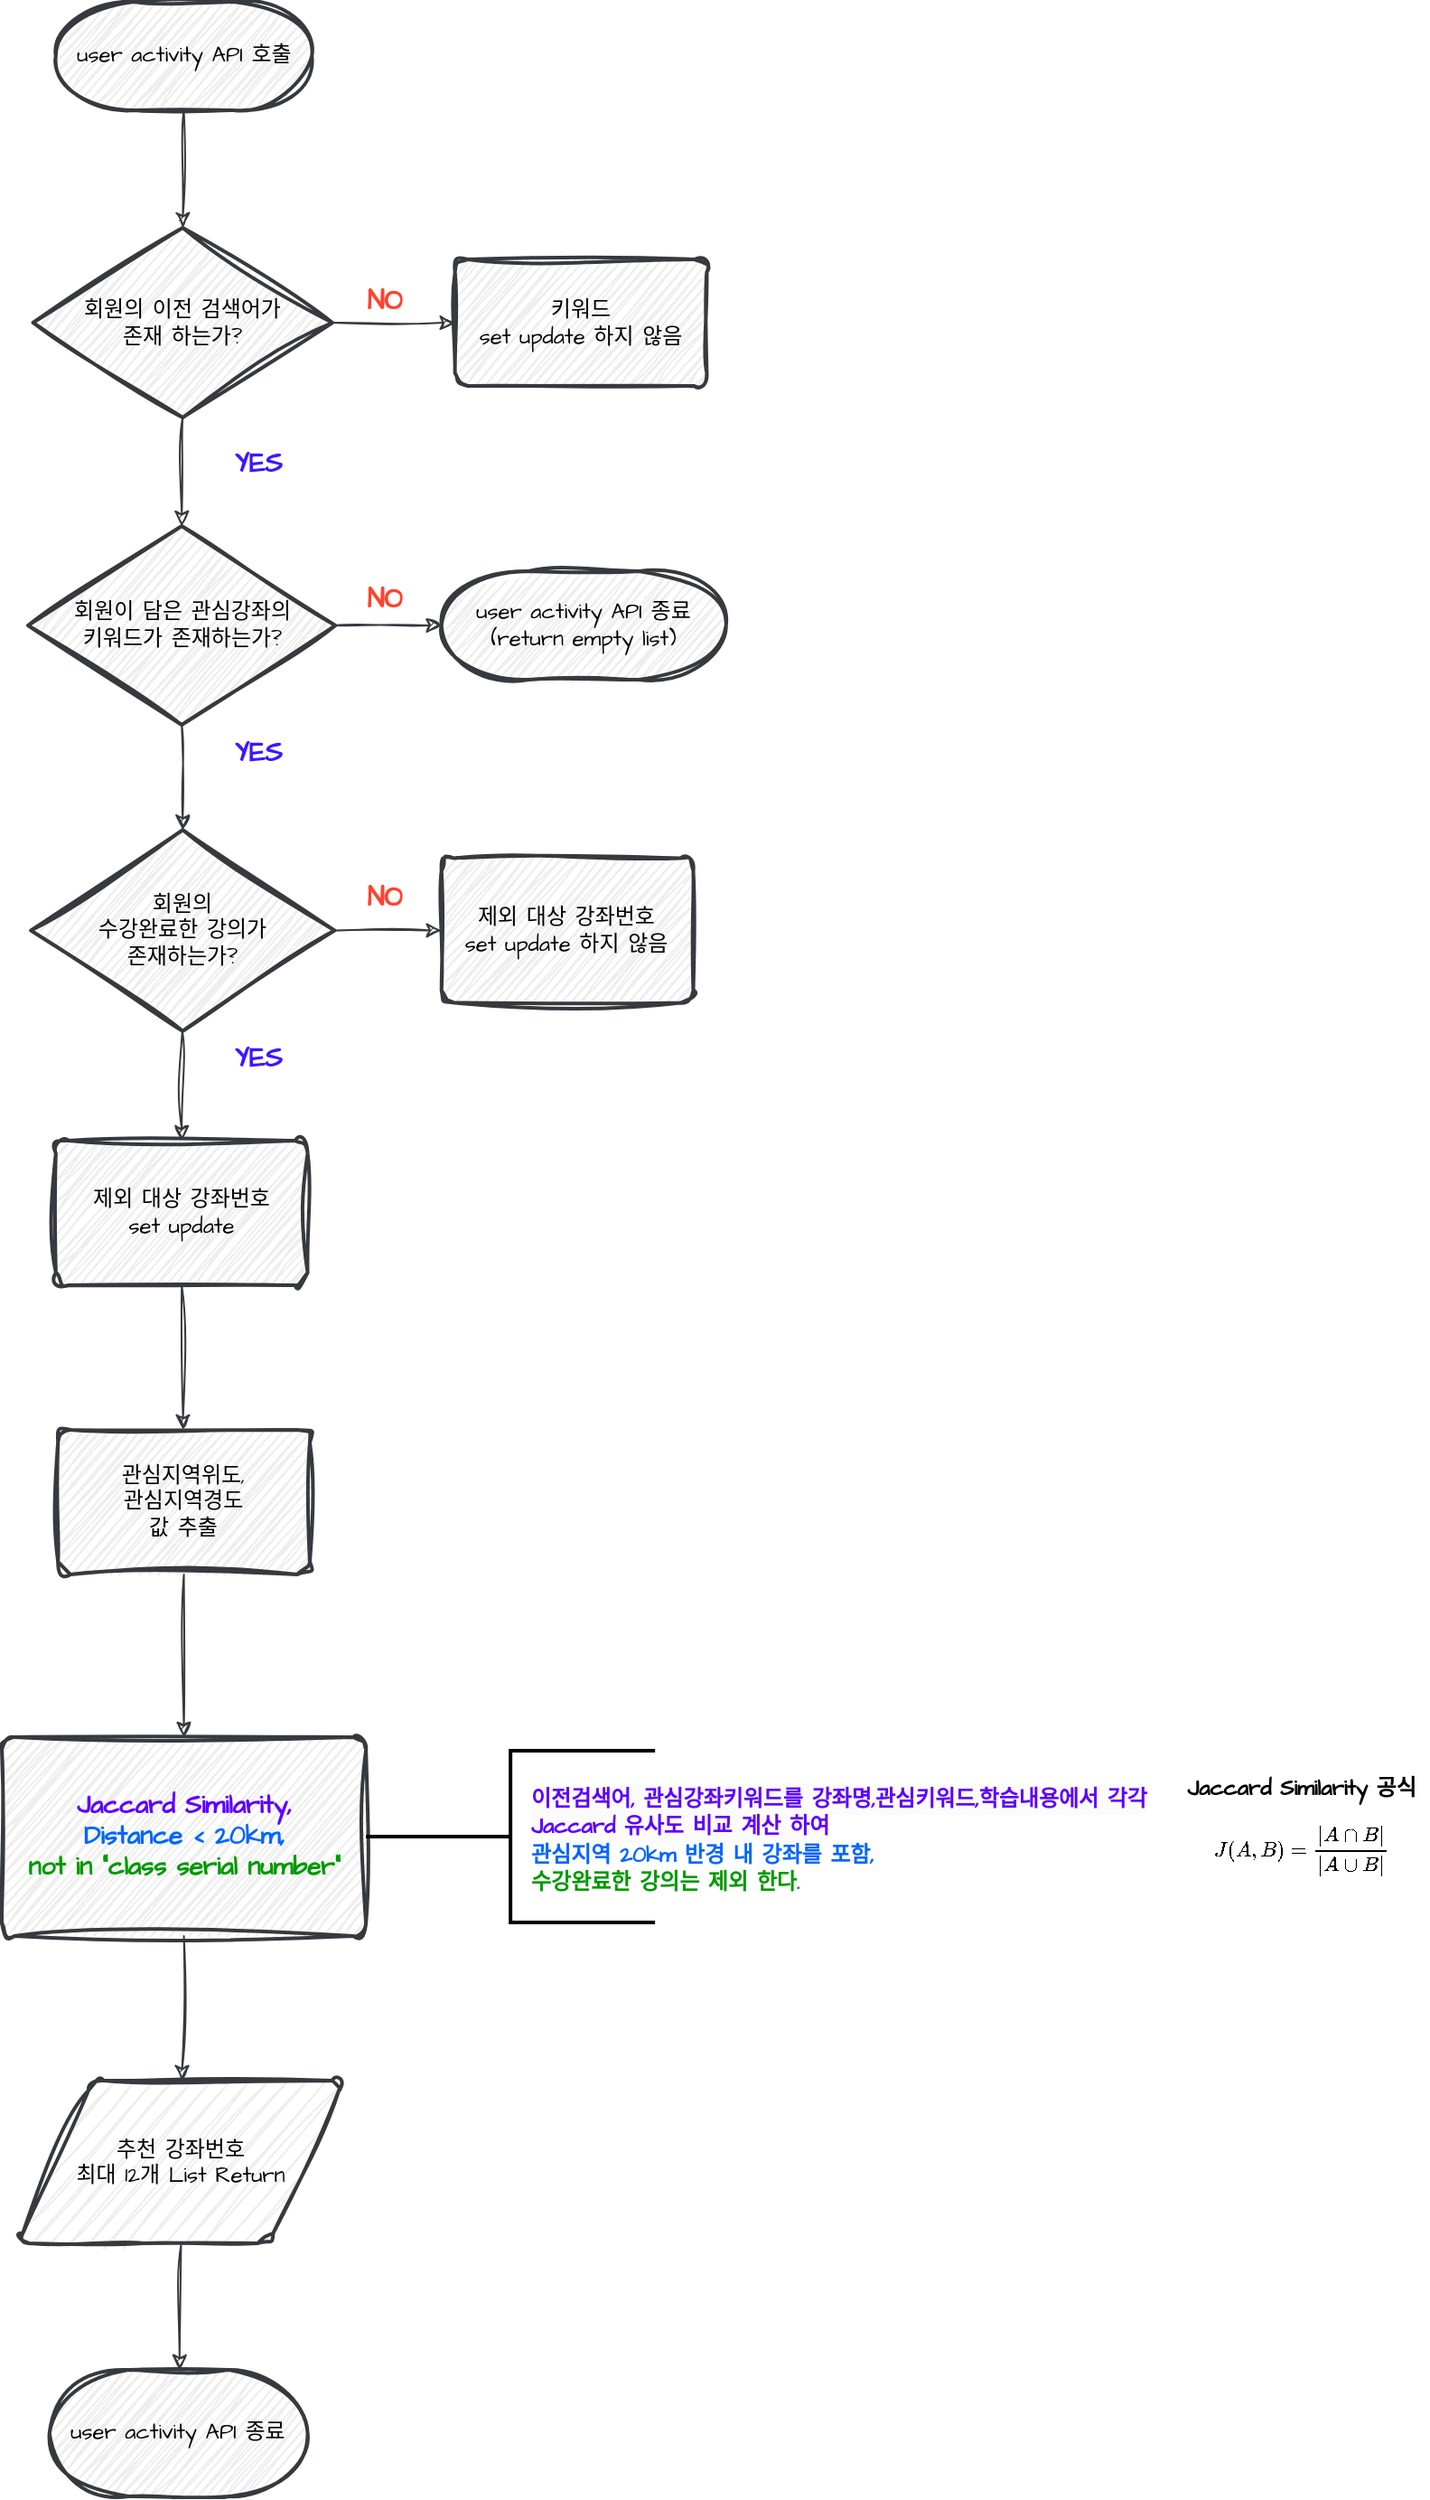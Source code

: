 <mxfile version="24.6.4" type="github">
  <diagram name="Page-1" id="2YBvvXClWsGukQMizWep">
    <mxGraphModel dx="1615" dy="3003" grid="1" gridSize="10" guides="1" tooltips="1" connect="1" arrows="1" fold="1" page="1" pageScale="1" pageWidth="850" pageHeight="1100" math="1" shadow="0">
      <root>
        <mxCell id="0" />
        <mxCell id="1" parent="0" />
        <mxCell id="5lkBCsI64QURFf4J93A5-30" value="user activity API 호출" style="strokeWidth=2;html=1;shape=mxgraph.flowchart.terminator;whiteSpace=wrap;sketch=1;hachureGap=4;jiggle=2;curveFitting=1;fontFamily=Architects Daughter;fontSource=https%3A%2F%2Ffonts.googleapis.com%2Fcss%3Ffamily%3DArchitects%2BDaughter;labelBackgroundColor=none;fontStyle=0;fillColor=#eeeeee;strokeColor=#36393d;" parent="1" vertex="1">
          <mxGeometry x="59.89" y="-2170" width="141.72" height="60" as="geometry" />
        </mxCell>
        <mxCell id="5lkBCsI64QURFf4J93A5-31" value="" style="endArrow=classic;html=1;rounded=0;sketch=1;hachureGap=4;jiggle=2;curveFitting=1;fontFamily=Architects Daughter;fontSource=https%3A%2F%2Ffonts.googleapis.com%2Fcss%3Ffamily%3DArchitects%2BDaughter;exitX=0.5;exitY=1;exitDx=0;exitDy=0;exitPerimeter=0;entryX=0.5;entryY=0;entryDx=0;entryDy=0;entryPerimeter=0;fillColor=#eeeeee;strokeColor=#36393d;" parent="1" source="5lkBCsI64QURFf4J93A5-30" target="5lkBCsI64QURFf4J93A5-32" edge="1">
          <mxGeometry width="50" height="50" relative="1" as="geometry">
            <mxPoint x="130.36" y="-2080" as="sourcePoint" />
            <mxPoint x="130.78" y="-2060" as="targetPoint" />
          </mxGeometry>
        </mxCell>
        <mxCell id="5lkBCsI64QURFf4J93A5-32" value="회원의 이전 검색어가&lt;div&gt;존재 하는가?&lt;/div&gt;" style="strokeWidth=2;html=1;shape=mxgraph.flowchart.decision;whiteSpace=wrap;sketch=1;hachureGap=4;jiggle=2;curveFitting=1;fontFamily=Architects Daughter;fontSource=https%3A%2F%2Ffonts.googleapis.com%2Fcss%3Ffamily%3DArchitects%2BDaughter;fillColor=#eeeeee;strokeColor=#36393d;" parent="1" vertex="1">
          <mxGeometry x="47.31" y="-2045" width="165.67" height="105" as="geometry" />
        </mxCell>
        <mxCell id="5lkBCsI64QURFf4J93A5-33" value="" style="endArrow=classic;html=1;rounded=0;sketch=1;hachureGap=4;jiggle=2;curveFitting=1;fontFamily=Architects Daughter;fontSource=https%3A%2F%2Ffonts.googleapis.com%2Fcss%3Ffamily%3DArchitects%2BDaughter;exitX=1;exitY=0.5;exitDx=0;exitDy=0;exitPerimeter=0;entryX=0;entryY=0.5;entryDx=0;entryDy=0;fillColor=#eeeeee;strokeColor=#36393d;" parent="1" source="5lkBCsI64QURFf4J93A5-32" target="5lkBCsI64QURFf4J93A5-59" edge="1">
          <mxGeometry width="50" height="50" relative="1" as="geometry">
            <mxPoint x="395.78" y="-1970" as="sourcePoint" />
            <mxPoint x="272.03" y="-2000" as="targetPoint" />
          </mxGeometry>
        </mxCell>
        <mxCell id="5lkBCsI64QURFf4J93A5-34" value="YES" style="text;html=1;align=center;verticalAlign=middle;whiteSpace=wrap;rounded=0;fontFamily=Architects Daughter;fontSource=https%3A%2F%2Ffonts.googleapis.com%2Fcss%3Ffamily%3DArchitects%2BDaughter;fontSize=15;fillColor=none;fontStyle=1;fontColor=#3E17FF;" parent="1" vertex="1">
          <mxGeometry x="142.11" y="-1930" width="60" height="30" as="geometry" />
        </mxCell>
        <mxCell id="5lkBCsI64QURFf4J93A5-35" value="" style="endArrow=classic;html=1;rounded=0;sketch=1;hachureGap=4;jiggle=2;curveFitting=1;fontFamily=Architects Daughter;fontSource=https%3A%2F%2Ffonts.googleapis.com%2Fcss%3Ffamily%3DArchitects%2BDaughter;exitX=0.5;exitY=1;exitDx=0;exitDy=0;exitPerimeter=0;entryX=0.5;entryY=0;entryDx=0;entryDy=0;entryPerimeter=0;fillColor=#eeeeee;strokeColor=#36393d;" parent="1" source="5lkBCsI64QURFf4J93A5-32" target="5lkBCsI64QURFf4J93A5-37" edge="1">
          <mxGeometry width="50" height="50" relative="1" as="geometry">
            <mxPoint x="205.78" y="-1995" as="sourcePoint" />
            <mxPoint x="131.03" y="-1920" as="targetPoint" />
          </mxGeometry>
        </mxCell>
        <mxCell id="5lkBCsI64QURFf4J93A5-37" value="회원이 담은 관심강좌의&lt;div&gt;키워드가 존재하는가?&lt;/div&gt;" style="strokeWidth=2;html=1;shape=mxgraph.flowchart.decision;whiteSpace=wrap;sketch=1;hachureGap=4;jiggle=2;curveFitting=1;fontFamily=Architects Daughter;fontSource=https%3A%2F%2Ffonts.googleapis.com%2Fcss%3Ffamily%3DArchitects%2BDaughter;fillColor=#eeeeee;strokeColor=#36393d;" parent="1" vertex="1">
          <mxGeometry x="44.52" y="-1880" width="170.15" height="110" as="geometry" />
        </mxCell>
        <mxCell id="5lkBCsI64QURFf4J93A5-38" value="" style="endArrow=classic;html=1;rounded=0;sketch=1;hachureGap=4;jiggle=2;curveFitting=1;fontFamily=Architects Daughter;fontSource=https%3A%2F%2Ffonts.googleapis.com%2Fcss%3Ffamily%3DArchitects%2BDaughter;exitX=1;exitY=0.5;exitDx=0;exitDy=0;exitPerimeter=0;entryX=0;entryY=0.5;entryDx=0;entryDy=0;entryPerimeter=0;fillColor=#eeeeee;strokeColor=#36393d;" parent="1" source="5lkBCsI64QURFf4J93A5-37" target="5lkBCsI64QURFf4J93A5-41" edge="1">
          <mxGeometry width="50" height="50" relative="1" as="geometry">
            <mxPoint x="463.36" y="-1937.5" as="sourcePoint" />
            <mxPoint x="273.36" y="-1843.5" as="targetPoint" />
          </mxGeometry>
        </mxCell>
        <mxCell id="5lkBCsI64QURFf4J93A5-39" value="NO" style="text;html=1;align=center;verticalAlign=middle;whiteSpace=wrap;rounded=0;fontFamily=Architects Daughter;fontSource=https%3A%2F%2Ffonts.googleapis.com%2Fcss%3Ffamily%3DArchitects%2BDaughter;fontSize=15;fillColor=none;fontStyle=1;fontColor=#FF432E;" parent="1" vertex="1">
          <mxGeometry x="212.03" y="-2020" width="60" height="30" as="geometry" />
        </mxCell>
        <mxCell id="5lkBCsI64QURFf4J93A5-41" value="user activity API&amp;nbsp;&lt;span style=&quot;background-color: initial;&quot;&gt;종료&lt;/span&gt;&lt;div&gt;&lt;span style=&quot;background-color: initial;&quot;&gt;(return empty list)&lt;/span&gt;&lt;/div&gt;" style="strokeWidth=2;html=1;shape=mxgraph.flowchart.terminator;whiteSpace=wrap;sketch=1;hachureGap=4;jiggle=2;curveFitting=1;fontFamily=Architects Daughter;fontSource=https%3A%2F%2Ffonts.googleapis.com%2Fcss%3Ffamily%3DArchitects%2BDaughter;fillColor=#eeeeee;strokeColor=#36393d;" parent="1" vertex="1">
          <mxGeometry x="273.36" y="-1855" width="157.5" height="60" as="geometry" />
        </mxCell>
        <mxCell id="5lkBCsI64QURFf4J93A5-42" value="&lt;div&gt;관심지역위도,&lt;/div&gt;&lt;div&gt;관심지역경도&lt;/div&gt;&lt;div&gt;값 추출&lt;/div&gt;" style="rounded=1;whiteSpace=wrap;html=1;absoluteArcSize=1;arcSize=14;strokeWidth=2;sketch=1;hachureGap=4;jiggle=2;curveFitting=1;fontFamily=Architects Daughter;fontSource=https%3A%2F%2Ffonts.googleapis.com%2Fcss%3Ffamily%3DArchitects%2BDaughter;fillColor=#eeeeee;strokeColor=#36393d;" parent="1" vertex="1">
          <mxGeometry x="61.09" y="-1380" width="139.38" height="80" as="geometry" />
        </mxCell>
        <mxCell id="5lkBCsI64QURFf4J93A5-43" value="" style="endArrow=classic;html=1;rounded=0;sketch=1;hachureGap=4;jiggle=2;curveFitting=1;fontFamily=Architects Daughter;fontSource=https%3A%2F%2Ffonts.googleapis.com%2Fcss%3Ffamily%3DArchitects%2BDaughter;fillColor=#eeeeee;strokeColor=#36393d;entryX=0.5;entryY=0;entryDx=0;entryDy=0;entryPerimeter=0;exitX=0.5;exitY=1;exitDx=0;exitDy=0;exitPerimeter=0;" parent="1" source="5lkBCsI64QURFf4J93A5-37" target="5lkBCsI64QURFf4J93A5-61" edge="1">
          <mxGeometry width="50" height="50" relative="1" as="geometry">
            <mxPoint x="130" y="-1620" as="sourcePoint" />
            <mxPoint x="130" y="-1520" as="targetPoint" />
          </mxGeometry>
        </mxCell>
        <mxCell id="5lkBCsI64QURFf4J93A5-49" value="&lt;font style=&quot;font-size: 14px;&quot; color=&quot;#5d00ff&quot;&gt;&lt;b style=&quot;&quot;&gt;Jaccard Similarity,&lt;/b&gt;&lt;/font&gt;&lt;div style=&quot;font-size: 14px;&quot;&gt;&lt;font style=&quot;font-size: 14px;&quot; color=&quot;#0066ff&quot;&gt;&lt;b&gt;Distance &amp;lt; 20km,&lt;/b&gt;&lt;/font&gt;&lt;/div&gt;&lt;div style=&quot;font-size: 14px;&quot;&gt;&lt;font style=&quot;font-size: 14px;&quot; color=&quot;#009900&quot;&gt;&lt;b style=&quot;&quot;&gt;not in &quot;class serial number&quot;&lt;/b&gt;&lt;/font&gt;&lt;/div&gt;" style="rounded=1;whiteSpace=wrap;html=1;absoluteArcSize=1;arcSize=14;strokeWidth=2;sketch=1;hachureGap=4;jiggle=2;curveFitting=1;fontFamily=Architects Daughter;fontSource=https%3A%2F%2Ffonts.googleapis.com%2Fcss%3Ffamily%3DArchitects%2BDaughter;fillColor=#eeeeee;strokeColor=#36393d;" parent="1" vertex="1">
          <mxGeometry x="30.0" y="-1210" width="201.57" height="110" as="geometry" />
        </mxCell>
        <mxCell id="5lkBCsI64QURFf4J93A5-51" value="" style="endArrow=classic;html=1;rounded=0;sketch=1;hachureGap=4;jiggle=2;curveFitting=1;fontFamily=Architects Daughter;fontSource=https%3A%2F%2Ffonts.googleapis.com%2Fcss%3Ffamily%3DArchitects%2BDaughter;exitX=0.5;exitY=1;exitDx=0;exitDy=0;fillColor=#eeeeee;strokeColor=#36393d;" parent="1" source="5lkBCsI64QURFf4J93A5-49" target="itHvO3yv1iaRsfIF7ifD-6" edge="1">
          <mxGeometry width="50" height="50" relative="1" as="geometry">
            <mxPoint x="129.18" y="-810" as="sourcePoint" />
            <mxPoint x="129.58" y="-1020" as="targetPoint" />
          </mxGeometry>
        </mxCell>
        <mxCell id="5lkBCsI64QURFf4J93A5-53" value="NO" style="text;html=1;align=center;verticalAlign=middle;whiteSpace=wrap;rounded=0;fontFamily=Architects Daughter;fontSource=https%3A%2F%2Ffonts.googleapis.com%2Fcss%3Ffamily%3DArchitects%2BDaughter;fontSize=15;fillColor=none;fontStyle=1;fontColor=#FF432E;" parent="1" vertex="1">
          <mxGeometry x="212.03" y="-1855" width="60" height="30" as="geometry" />
        </mxCell>
        <mxCell id="5lkBCsI64QURFf4J93A5-55" value="YES" style="text;html=1;align=center;verticalAlign=middle;whiteSpace=wrap;rounded=0;fontFamily=Architects Daughter;fontSource=https%3A%2F%2Ffonts.googleapis.com%2Fcss%3Ffamily%3DArchitects%2BDaughter;fontSize=15;fillColor=none;fontStyle=1;fontColor=#3E17FF;" parent="1" vertex="1">
          <mxGeometry x="142.11" y="-1770" width="60" height="30" as="geometry" />
        </mxCell>
        <mxCell id="5lkBCsI64QURFf4J93A5-57" value="user activity API 종료" style="strokeWidth=2;html=1;shape=mxgraph.flowchart.terminator;whiteSpace=wrap;sketch=1;hachureGap=4;jiggle=2;curveFitting=1;fontFamily=Architects Daughter;fontSource=https%3A%2F%2Ffonts.googleapis.com%2Fcss%3Ffamily%3DArchitects%2BDaughter;labelBackgroundColor=none;fontStyle=0;fillColor=#eeeeee;strokeColor=#36393d;" parent="1" vertex="1">
          <mxGeometry x="56.36" y="-860" width="142.92" height="70" as="geometry" />
        </mxCell>
        <mxCell id="5lkBCsI64QURFf4J93A5-58" value="" style="endArrow=classic;html=1;rounded=0;sketch=1;hachureGap=4;jiggle=2;curveFitting=1;fontFamily=Architects Daughter;fontSource=https%3A%2F%2Ffonts.googleapis.com%2Fcss%3Ffamily%3DArchitects%2BDaughter;exitX=0.446;exitY=1.01;exitDx=0;exitDy=0;fillColor=#eeeeee;strokeColor=#36393d;exitPerimeter=0;" parent="1" target="5lkBCsI64QURFf4J93A5-57" edge="1">
          <mxGeometry width="50" height="50" relative="1" as="geometry">
            <mxPoint x="129.22" y="-929.1" as="sourcePoint" />
            <mxPoint x="128.64" y="-870" as="targetPoint" />
          </mxGeometry>
        </mxCell>
        <mxCell id="5lkBCsI64QURFf4J93A5-59" value="&lt;div&gt;키워드&lt;/div&gt;&lt;div&gt;set update 하지 않음&lt;/div&gt;" style="rounded=1;whiteSpace=wrap;html=1;absoluteArcSize=1;arcSize=14;strokeWidth=2;sketch=1;hachureGap=4;jiggle=2;curveFitting=1;fontFamily=Architects Daughter;fontSource=https%3A%2F%2Ffonts.googleapis.com%2Fcss%3Ffamily%3DArchitects%2BDaughter;fillColor=#eeeeee;strokeColor=#36393d;" parent="1" vertex="1">
          <mxGeometry x="280.84" y="-2027.5" width="139.38" height="70" as="geometry" />
        </mxCell>
        <mxCell id="5lkBCsI64QURFf4J93A5-61" value="회원의&lt;div&gt;수강완료한&amp;nbsp;&lt;span style=&quot;background-color: initial;&quot;&gt;강의가&lt;/span&gt;&lt;/div&gt;&lt;div&gt;&lt;span style=&quot;background-color: initial;&quot;&gt;존재하는가?&lt;/span&gt;&lt;/div&gt;" style="strokeWidth=2;html=1;shape=mxgraph.flowchart.decision;whiteSpace=wrap;sketch=1;hachureGap=4;jiggle=2;curveFitting=1;fontFamily=Architects Daughter;fontSource=https%3A%2F%2Ffonts.googleapis.com%2Fcss%3Ffamily%3DArchitects%2BDaughter;fillColor=#eeeeee;strokeColor=#36393d;" parent="1" vertex="1">
          <mxGeometry x="46.12" y="-1711.88" width="168.06" height="111.25" as="geometry" />
        </mxCell>
        <mxCell id="5lkBCsI64QURFf4J93A5-62" value="" style="endArrow=classic;html=1;rounded=0;sketch=1;hachureGap=4;jiggle=2;curveFitting=1;fontFamily=Architects Daughter;fontSource=https%3A%2F%2Ffonts.googleapis.com%2Fcss%3Ffamily%3DArchitects%2BDaughter;entryX=0.5;entryY=0;entryDx=0;entryDy=0;fillColor=#eeeeee;strokeColor=#36393d;" parent="1" source="5lkBCsI64QURFf4J93A5-61" target="5lkBCsI64QURFf4J93A5-65" edge="1">
          <mxGeometry width="50" height="50" relative="1" as="geometry">
            <mxPoint x="129.67" y="-1610" as="sourcePoint" />
            <mxPoint x="129.67" y="-1560" as="targetPoint" />
          </mxGeometry>
        </mxCell>
        <mxCell id="5lkBCsI64QURFf4J93A5-63" value="" style="endArrow=classic;html=1;rounded=0;sketch=1;hachureGap=4;jiggle=2;curveFitting=1;fontFamily=Architects Daughter;fontSource=https%3A%2F%2Ffonts.googleapis.com%2Fcss%3Ffamily%3DArchitects%2BDaughter;exitX=1;exitY=0.5;exitDx=0;exitDy=0;exitPerimeter=0;entryX=0;entryY=0.5;entryDx=0;entryDy=0;fillColor=#eeeeee;strokeColor=#36393d;" parent="1" source="5lkBCsI64QURFf4J93A5-61" target="5lkBCsI64QURFf4J93A5-64" edge="1">
          <mxGeometry width="50" height="50" relative="1" as="geometry">
            <mxPoint x="210.78" y="-1656.67" as="sourcePoint" />
            <mxPoint x="271.78" y="-1657" as="targetPoint" />
          </mxGeometry>
        </mxCell>
        <mxCell id="5lkBCsI64QURFf4J93A5-64" value="제외 대상 강좌번호&lt;div&gt;set update 하지 않음&lt;/div&gt;" style="rounded=1;whiteSpace=wrap;html=1;absoluteArcSize=1;arcSize=14;strokeWidth=2;sketch=1;hachureGap=4;jiggle=2;curveFitting=1;fontFamily=Architects Daughter;fontSource=https%3A%2F%2Ffonts.googleapis.com%2Fcss%3Ffamily%3DArchitects%2BDaughter;fillColor=#eeeeee;strokeColor=#36393d;" parent="1" vertex="1">
          <mxGeometry x="273.36" y="-1696.25" width="139.38" height="80" as="geometry" />
        </mxCell>
        <mxCell id="5lkBCsI64QURFf4J93A5-65" value="제외 대상 강좌번호&lt;div&gt;set update&lt;/div&gt;" style="rounded=1;whiteSpace=wrap;html=1;absoluteArcSize=1;arcSize=14;strokeWidth=2;sketch=1;hachureGap=4;jiggle=2;curveFitting=1;fontFamily=Architects Daughter;fontSource=https%3A%2F%2Ffonts.googleapis.com%2Fcss%3Ffamily%3DArchitects%2BDaughter;fillColor=#eeeeee;strokeColor=#36393d;" parent="1" vertex="1">
          <mxGeometry x="59.9" y="-1540" width="139.38" height="80" as="geometry" />
        </mxCell>
        <mxCell id="5lkBCsI64QURFf4J93A5-66" value="NO" style="text;html=1;align=center;verticalAlign=middle;whiteSpace=wrap;rounded=0;fontFamily=Architects Daughter;fontSource=https%3A%2F%2Ffonts.googleapis.com%2Fcss%3Ffamily%3DArchitects%2BDaughter;fontSize=15;fillColor=none;fontStyle=1;fontColor=#FF432E;" parent="1" vertex="1">
          <mxGeometry x="212.03" y="-1690" width="60" height="30" as="geometry" />
        </mxCell>
        <mxCell id="5lkBCsI64QURFf4J93A5-67" value="YES" style="text;html=1;align=center;verticalAlign=middle;whiteSpace=wrap;rounded=0;fontFamily=Architects Daughter;fontSource=https%3A%2F%2Ffonts.googleapis.com%2Fcss%3Ffamily%3DArchitects%2BDaughter;fontSize=15;fillColor=none;fontStyle=1;fontColor=#3E17FF;" parent="1" vertex="1">
          <mxGeometry x="142.11" y="-1600.63" width="60" height="30" as="geometry" />
        </mxCell>
        <mxCell id="5lkBCsI64QURFf4J93A5-68" value="" style="endArrow=classic;html=1;rounded=0;sketch=1;hachureGap=4;jiggle=2;curveFitting=1;fontFamily=Architects Daughter;fontSource=https%3A%2F%2Ffonts.googleapis.com%2Fcss%3Ffamily%3DArchitects%2BDaughter;exitX=0.5;exitY=1;exitDx=0;exitDy=0;fillColor=#eeeeee;strokeColor=#36393d;" parent="1" source="5lkBCsI64QURFf4J93A5-65" target="5lkBCsI64QURFf4J93A5-42" edge="1">
          <mxGeometry width="50" height="50" relative="1" as="geometry">
            <mxPoint x="120" y="-1450" as="sourcePoint" />
            <mxPoint x="130" y="-1390" as="targetPoint" />
          </mxGeometry>
        </mxCell>
        <mxCell id="5lkBCsI64QURFf4J93A5-70" value="" style="endArrow=classic;html=1;rounded=0;sketch=1;hachureGap=4;jiggle=2;curveFitting=1;fontFamily=Architects Daughter;fontSource=https%3A%2F%2Ffonts.googleapis.com%2Fcss%3Ffamily%3DArchitects%2BDaughter;exitX=0.5;exitY=1;exitDx=0;exitDy=0;fillColor=#eeeeee;strokeColor=#36393d;" parent="1" source="5lkBCsI64QURFf4J93A5-42" target="5lkBCsI64QURFf4J93A5-49" edge="1">
          <mxGeometry width="50" height="50" relative="1" as="geometry">
            <mxPoint x="600" y="-1420" as="sourcePoint" />
            <mxPoint x="600" y="-1340" as="targetPoint" />
          </mxGeometry>
        </mxCell>
        <mxCell id="itHvO3yv1iaRsfIF7ifD-1" value="&lt;div&gt;&lt;b&gt;Jaccard Similarity 공식&lt;/b&gt;&lt;/div&gt;\[&lt;br&gt;J(A, B) = \frac{|A \cap B|}{|A \cup B|}&lt;br&gt;\]" style="rounded=1;whiteSpace=wrap;html=1;absoluteArcSize=1;arcSize=14;strokeWidth=2;sketch=1;hachureGap=4;jiggle=2;curveFitting=1;fontFamily=Architects Daughter;fontSource=https%3A%2F%2Ffonts.googleapis.com%2Fcss%3Ffamily%3DArchitects%2BDaughter;fillColor=none;strokeColor=none;" vertex="1" parent="1">
          <mxGeometry x="680" y="-1195" width="139.38" height="80" as="geometry" />
        </mxCell>
        <mxCell id="itHvO3yv1iaRsfIF7ifD-2" value="" style="strokeWidth=2;html=1;shape=mxgraph.flowchart.annotation_2;align=left;labelPosition=right;pointerEvents=1;" vertex="1" parent="1">
          <mxGeometry x="231.57" y="-1202.5" width="160" height="95" as="geometry" />
        </mxCell>
        <mxCell id="itHvO3yv1iaRsfIF7ifD-3" value="&lt;font color=&quot;#5d00ff&quot; style=&quot;forced-color-adjust: none; font-family: &amp;quot;Architects Daughter&amp;quot;; font-size: 12px; font-style: normal; font-variant-ligatures: normal; font-variant-caps: normal; font-weight: 400; letter-spacing: normal; orphans: 2; text-align: center; text-indent: 0px; text-transform: none; widows: 2; word-spacing: 0px; -webkit-text-stroke-width: 0px; white-space: normal; background-color: rgb(251, 251, 251); text-decoration-thickness: initial; text-decoration-style: initial; text-decoration-color: initial;&quot;&gt;&lt;b style=&quot;forced-color-adjust: none;&quot;&gt;이전검색어, 관심강좌키워드를 강좌명,관심키워드,학습내용에서 각각 Jaccard 유사도 비교 계산 하여&lt;/b&gt;&lt;/font&gt;&lt;div&gt;&lt;font style=&quot;font-family: &amp;quot;Architects Daughter&amp;quot;; text-align: center;&quot; color=&quot;#0066ff&quot;&gt;&lt;b&gt;관심지역 20km 반경 내 강좌를 포함,&lt;/b&gt;&lt;/font&gt;&lt;/div&gt;&lt;div&gt;&lt;b style=&quot;color: rgb(0, 153, 0); background-color: initial; font-family: &amp;quot;Architects Daughter&amp;quot;; text-align: center;&quot;&gt;수강완료한 강의는 제외 한다.&lt;/b&gt;&lt;/div&gt;" style="text;whiteSpace=wrap;html=1;" vertex="1" parent="1">
          <mxGeometry x="320.95" y="-1190" width="349.05" height="70" as="geometry" />
        </mxCell>
        <mxCell id="itHvO3yv1iaRsfIF7ifD-6" value="&lt;span style=&quot;font-family: &amp;quot;Architects Daughter&amp;quot;;&quot;&gt;추천 강좌번호&lt;/span&gt;&lt;div style=&quot;font-family: &amp;quot;Architects Daughter&amp;quot;;&quot;&gt;최대 12개&amp;nbsp;&lt;span style=&quot;background-color: initial;&quot;&gt;List Return&lt;/span&gt;&lt;/div&gt;" style="shape=parallelogram;html=1;strokeWidth=2;perimeter=parallelogramPerimeter;whiteSpace=wrap;rounded=1;arcSize=12;size=0.23;fillColor=#eeeeee;strokeColor=#36393d;sketch=1;curveFitting=1;jiggle=2;" vertex="1" parent="1">
          <mxGeometry x="39.07" y="-1020" width="180" height="90" as="geometry" />
        </mxCell>
      </root>
    </mxGraphModel>
  </diagram>
</mxfile>
